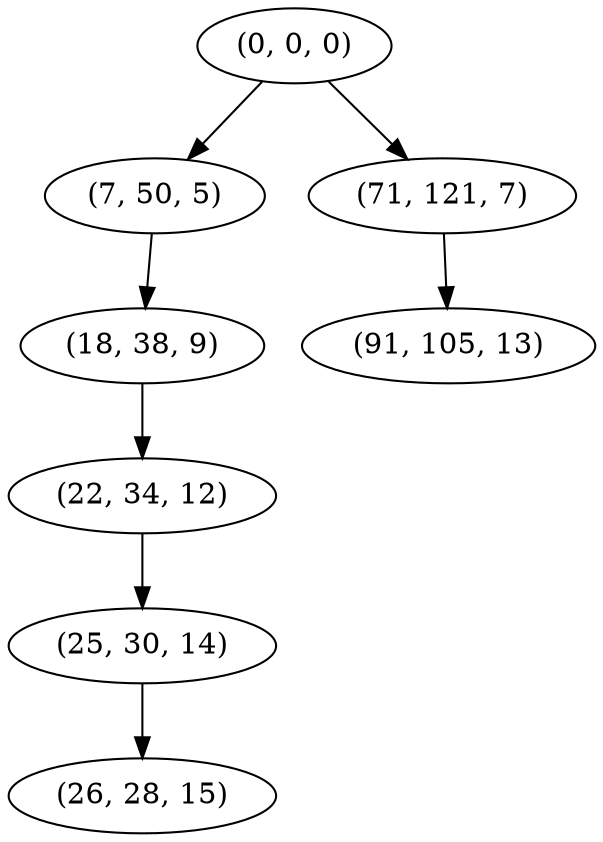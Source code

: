 digraph tree {
    "(0, 0, 0)";
    "(7, 50, 5)";
    "(18, 38, 9)";
    "(22, 34, 12)";
    "(25, 30, 14)";
    "(26, 28, 15)";
    "(71, 121, 7)";
    "(91, 105, 13)";
    "(0, 0, 0)" -> "(7, 50, 5)";
    "(0, 0, 0)" -> "(71, 121, 7)";
    "(7, 50, 5)" -> "(18, 38, 9)";
    "(18, 38, 9)" -> "(22, 34, 12)";
    "(22, 34, 12)" -> "(25, 30, 14)";
    "(25, 30, 14)" -> "(26, 28, 15)";
    "(71, 121, 7)" -> "(91, 105, 13)";
}
